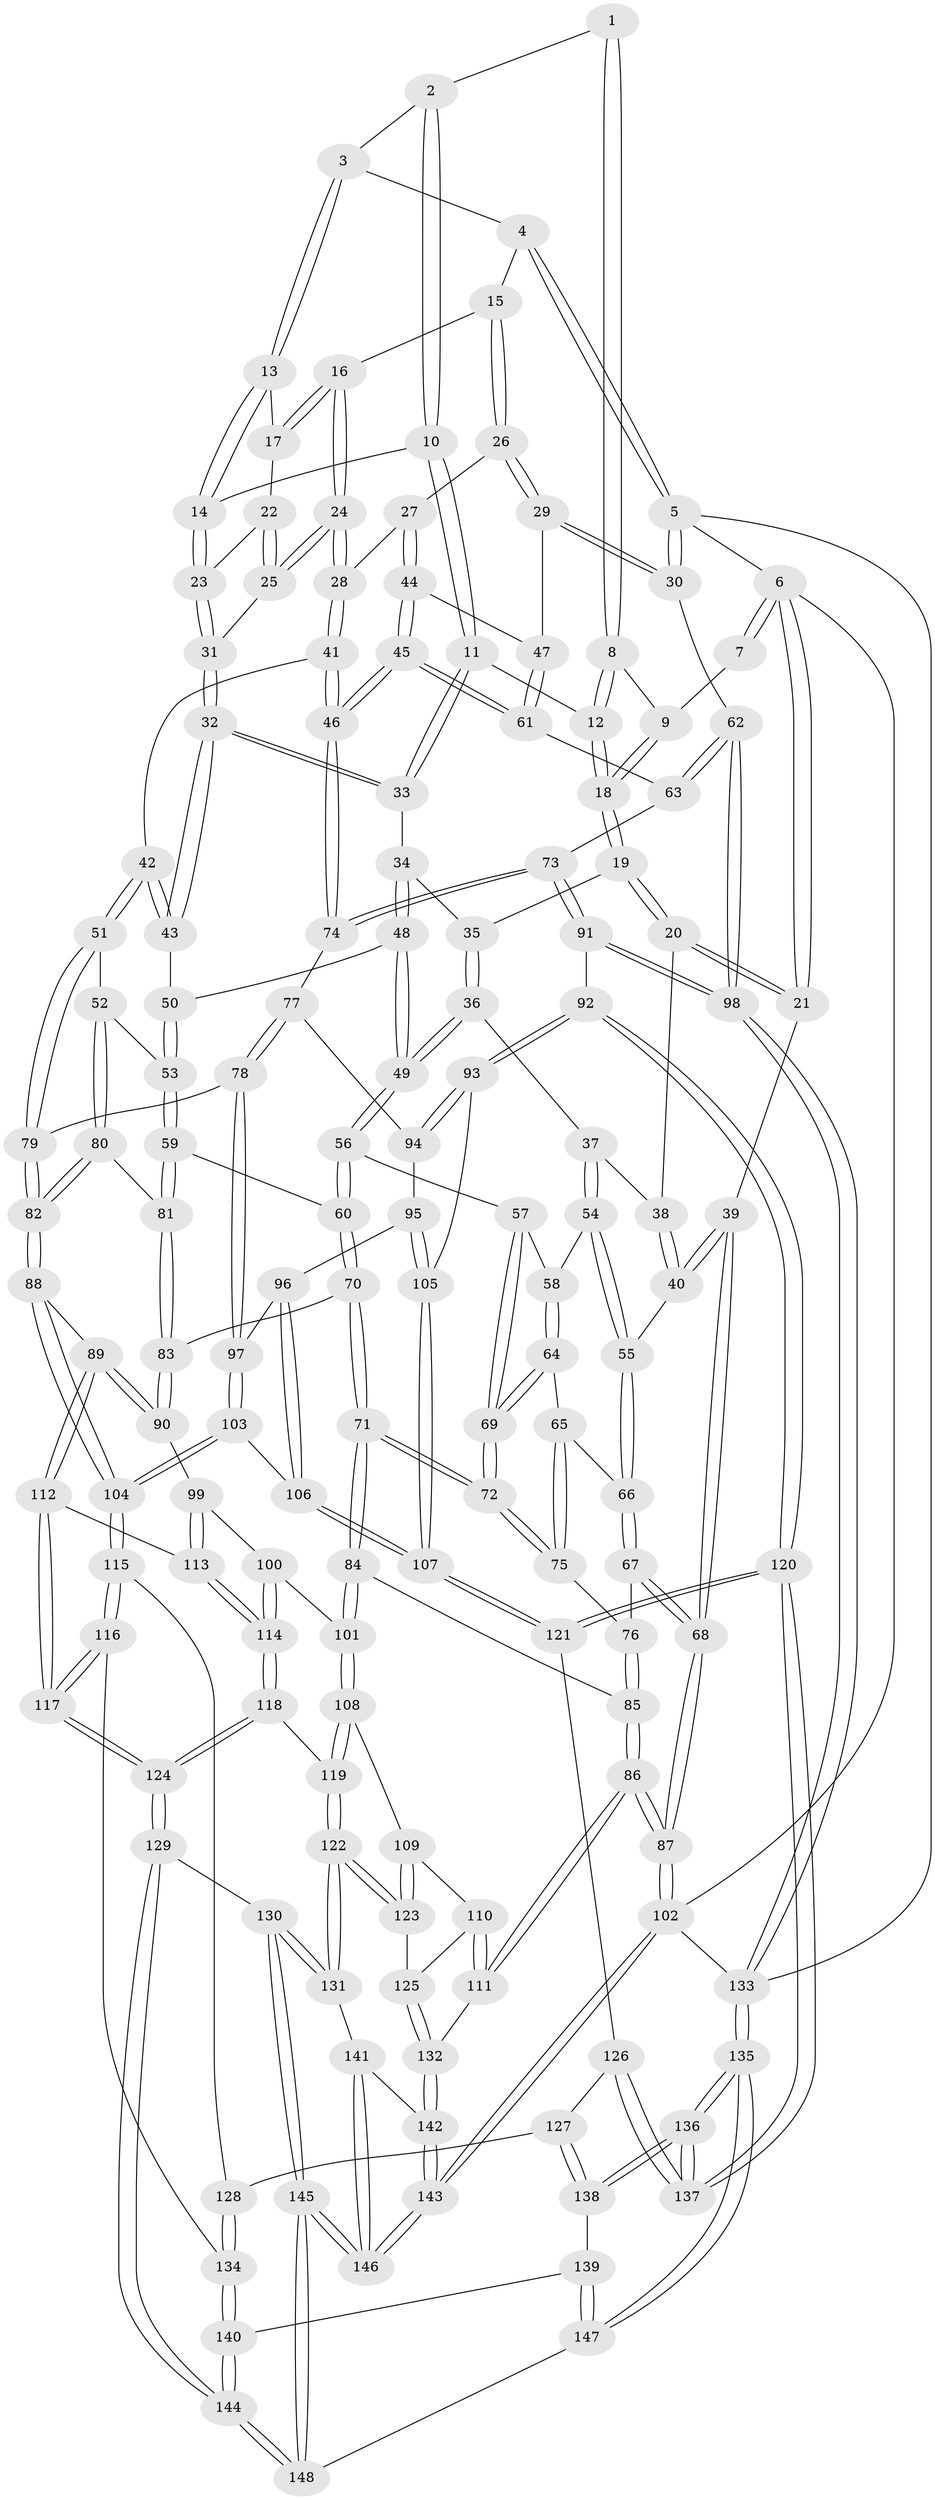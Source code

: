 // coarse degree distribution, {2: 0.009708737864077669, 4: 0.2524271844660194, 6: 0.17475728155339806, 3: 0.05825242718446602, 5: 0.4854368932038835, 9: 0.009708737864077669, 7: 0.009708737864077669}
// Generated by graph-tools (version 1.1) at 2025/05/03/04/25 22:05:19]
// undirected, 148 vertices, 367 edges
graph export_dot {
graph [start="1"]
  node [color=gray90,style=filled];
  1 [pos="+0.43795884254643874+0"];
  2 [pos="+0.47752224428680135+0"];
  3 [pos="+0.5346253319196197+0"];
  4 [pos="+0.7889588551275516+0"];
  5 [pos="+1+0"];
  6 [pos="+0+0"];
  7 [pos="+0.04980661099618691+0"];
  8 [pos="+0.32430959034511836+0.03651585303617068"];
  9 [pos="+0.15585983918095397+0.05948434840109364"];
  10 [pos="+0.4248126026199956+0.14051890605944917"];
  11 [pos="+0.38719449515663834+0.16469548667686798"];
  12 [pos="+0.34654157887668646+0.13053427642416043"];
  13 [pos="+0.5742942264100382+0.06469036163660209"];
  14 [pos="+0.5228538635937986+0.1450436739362705"];
  15 [pos="+0.7967625832843247+0.08398682535936423"];
  16 [pos="+0.7940257872123875+0.08572244703687863"];
  17 [pos="+0.6788621147690532+0.1279295294606779"];
  18 [pos="+0.15068906520534786+0.13453350952543255"];
  19 [pos="+0.13777151737681612+0.16327697288014392"];
  20 [pos="+0.11540924405456311+0.17524793204007852"];
  21 [pos="+0+0.19916272386607067"];
  22 [pos="+0.6758960761907268+0.1343112594403566"];
  23 [pos="+0.5582609248872901+0.21049629931978472"];
  24 [pos="+0.7132784400350267+0.2813705496961102"];
  25 [pos="+0.6723273422492994+0.25691026296234304"];
  26 [pos="+0.8920088428095297+0.17086529634065403"];
  27 [pos="+0.7863076502210983+0.29585695289887626"];
  28 [pos="+0.7176201892984753+0.2869772621980196"];
  29 [pos="+1+0.20971781122153196"];
  30 [pos="+1+0.1668494735036538"];
  31 [pos="+0.5630298043140544+0.26517925502156336"];
  32 [pos="+0.5432880927987486+0.29397489758748047"];
  33 [pos="+0.38354421724738175+0.1882476110169775"];
  34 [pos="+0.3303355491812462+0.28322809003274735"];
  35 [pos="+0.17127281250767507+0.19596574312954043"];
  36 [pos="+0.19537199883208622+0.3501528910840153"];
  37 [pos="+0.15500390990340446+0.3713403228617837"];
  38 [pos="+0.1004896031441595+0.2928157615655613"];
  39 [pos="+0+0.32943858800687154"];
  40 [pos="+0.019932760201082908+0.36519718467740253"];
  41 [pos="+0.6732455415892173+0.4045827695259254"];
  42 [pos="+0.5677780248076516+0.4083487675961375"];
  43 [pos="+0.5409738243197185+0.30303240591275565"];
  44 [pos="+0.8037196208418406+0.32678180174030635"];
  45 [pos="+0.775353937954393+0.4672243125479552"];
  46 [pos="+0.7648627953695902+0.47819752285937767"];
  47 [pos="+0.9168982047432186+0.35943906995673985"];
  48 [pos="+0.3349944743438762+0.3204436353824816"];
  49 [pos="+0.30156965944607217+0.3586449006761643"];
  50 [pos="+0.366168262455978+0.3339131523070322"];
  51 [pos="+0.5567082388083245+0.425351729510462"];
  52 [pos="+0.5318494455296161+0.43938220932446986"];
  53 [pos="+0.4294587799265103+0.41789794555047893"];
  54 [pos="+0.14361106025152312+0.39617570405494856"];
  55 [pos="+0.07680398042780096+0.41060600966032157"];
  56 [pos="+0.2913141126853892+0.41673241840557895"];
  57 [pos="+0.22537573728676333+0.4387321347084867"];
  58 [pos="+0.14739449855407002+0.40292200336190265"];
  59 [pos="+0.3830734178762328+0.4883415070308419"];
  60 [pos="+0.3060031688466423+0.4658110061314686"];
  61 [pos="+0.9104883035622485+0.41253560048924603"];
  62 [pos="+1+0.5999727876801023"];
  63 [pos="+0.9343055086688625+0.44132643391769155"];
  64 [pos="+0.15505829263299145+0.47097649468067504"];
  65 [pos="+0.09166996456149896+0.4849649585054751"];
  66 [pos="+0.0694920499908176+0.4526701625503992"];
  67 [pos="+0+0.505950039604424"];
  68 [pos="+0+0.5686322479151071"];
  69 [pos="+0.18381162866434922+0.506104561369772"];
  70 [pos="+0.2644584496450421+0.5532001729059685"];
  71 [pos="+0.22138862804391787+0.5764796212366802"];
  72 [pos="+0.18434285268571213+0.5084111526272874"];
  73 [pos="+0.8544255121353479+0.563100157530054"];
  74 [pos="+0.7652997855771502+0.5062092994364004"];
  75 [pos="+0.09079418191165478+0.5204638430353284"];
  76 [pos="+0.08983715711889237+0.5226148805696781"];
  77 [pos="+0.7404786055563878+0.5344349849339408"];
  78 [pos="+0.6721867199884917+0.5837983101472629"];
  79 [pos="+0.6340086037883127+0.5746969703416521"];
  80 [pos="+0.4763540975769102+0.5471457542076968"];
  81 [pos="+0.4150545508954163+0.5451857915089083"];
  82 [pos="+0.5240059139622886+0.6231215136850077"];
  83 [pos="+0.3709227757154933+0.5902527515326048"];
  84 [pos="+0.20485214022448586+0.6095083167829267"];
  85 [pos="+0.09392882004670917+0.586072801379172"];
  86 [pos="+0+0.7046234575814091"];
  87 [pos="+0+0.6930856538859398"];
  88 [pos="+0.5119591556107407+0.6739725160545765"];
  89 [pos="+0.4502594504546317+0.6877071637929453"];
  90 [pos="+0.37319621093657296+0.6291370376561878"];
  91 [pos="+0.972615110108064+0.6873353838845059"];
  92 [pos="+0.8946770330643266+0.7327655152059368"];
  93 [pos="+0.8081216862106835+0.6979593118128447"];
  94 [pos="+0.7722811443068381+0.6203060549359543"];
  95 [pos="+0.7219616092843978+0.6689294802789247"];
  96 [pos="+0.6896469902883061+0.6510875025429452"];
  97 [pos="+0.6727436953416573+0.5875942224470454"];
  98 [pos="+1+0.6713804536884386"];
  99 [pos="+0.3195641091181697+0.679109616263008"];
  100 [pos="+0.28609754856916575+0.6911393570968805"];
  101 [pos="+0.21249034419305254+0.6645807368623228"];
  102 [pos="+0+1"];
  103 [pos="+0.5696172371488185+0.7288602469561618"];
  104 [pos="+0.5543915976245453+0.7325761345753783"];
  105 [pos="+0.7621870602919191+0.6933061770757447"];
  106 [pos="+0.6537555955888951+0.7197545380910516"];
  107 [pos="+0.6933420204783172+0.7671261470280899"];
  108 [pos="+0.19820778767209704+0.685006686501275"];
  109 [pos="+0.19793040937009118+0.6852097860029062"];
  110 [pos="+0.13160134018596162+0.7213646875634293"];
  111 [pos="+0+0.7498293400548824"];
  112 [pos="+0.4179552816290134+0.7289864170478523"];
  113 [pos="+0.39356826692074726+0.7303345596119812"];
  114 [pos="+0.3198516204735844+0.7807641371950892"];
  115 [pos="+0.551144284063363+0.7724966332204741"];
  116 [pos="+0.5057791886471935+0.8491962347766177"];
  117 [pos="+0.4355448448494888+0.8631682970023139"];
  118 [pos="+0.31810146890990904+0.7994359343306606"];
  119 [pos="+0.24445724324696952+0.8034442075942938"];
  120 [pos="+0.8733619052574996+0.7659008275137291"];
  121 [pos="+0.6937537979821348+0.7686778998399676"];
  122 [pos="+0.194638968702328+0.8568193484306328"];
  123 [pos="+0.18429519188332882+0.8427317247478952"];
  124 [pos="+0.38221053616183703+0.9004815637696645"];
  125 [pos="+0.1641736167710806+0.8250032976557816"];
  126 [pos="+0.6862690106789692+0.8230015596529087"];
  127 [pos="+0.6786333622013219+0.8313305538890514"];
  128 [pos="+0.6556227760380237+0.8266878687112201"];
  129 [pos="+0.3675926022832265+0.9341032157133043"];
  130 [pos="+0.2238680071676608+0.9042908937431929"];
  131 [pos="+0.19437808019383768+0.8845690068451307"];
  132 [pos="+0.012981134681890395+0.8034011486216538"];
  133 [pos="+1+1"];
  134 [pos="+0.5507818498272132+0.8924463424454794"];
  135 [pos="+0.9561235520376072+1"];
  136 [pos="+0.8347750506405083+1"];
  137 [pos="+0.8425807783429308+0.8382012971987929"];
  138 [pos="+0.6789403049966968+0.929935068709095"];
  139 [pos="+0.6076319207018951+0.9311439343052601"];
  140 [pos="+0.5658394494590114+0.9147205872321493"];
  141 [pos="+0.18112560457322807+0.8911316488557254"];
  142 [pos="+0.0779909647148263+0.9057481059285045"];
  143 [pos="+0+1"];
  144 [pos="+0.3998497563100855+1"];
  145 [pos="+0.14882606328898326+1"];
  146 [pos="+0.04533319018994157+1"];
  147 [pos="+0.5462574819025225+1"];
  148 [pos="+0.3994501222472752+1"];
  1 -- 2;
  1 -- 8;
  1 -- 8;
  2 -- 3;
  2 -- 10;
  2 -- 10;
  3 -- 4;
  3 -- 13;
  3 -- 13;
  4 -- 5;
  4 -- 5;
  4 -- 15;
  5 -- 6;
  5 -- 30;
  5 -- 30;
  5 -- 133;
  6 -- 7;
  6 -- 7;
  6 -- 21;
  6 -- 21;
  6 -- 102;
  7 -- 9;
  8 -- 9;
  8 -- 12;
  8 -- 12;
  9 -- 18;
  9 -- 18;
  10 -- 11;
  10 -- 11;
  10 -- 14;
  11 -- 12;
  11 -- 33;
  11 -- 33;
  12 -- 18;
  12 -- 18;
  13 -- 14;
  13 -- 14;
  13 -- 17;
  14 -- 23;
  14 -- 23;
  15 -- 16;
  15 -- 26;
  15 -- 26;
  16 -- 17;
  16 -- 17;
  16 -- 24;
  16 -- 24;
  17 -- 22;
  18 -- 19;
  18 -- 19;
  19 -- 20;
  19 -- 20;
  19 -- 35;
  20 -- 21;
  20 -- 21;
  20 -- 38;
  21 -- 39;
  22 -- 23;
  22 -- 25;
  22 -- 25;
  23 -- 31;
  23 -- 31;
  24 -- 25;
  24 -- 25;
  24 -- 28;
  24 -- 28;
  25 -- 31;
  26 -- 27;
  26 -- 29;
  26 -- 29;
  27 -- 28;
  27 -- 44;
  27 -- 44;
  28 -- 41;
  28 -- 41;
  29 -- 30;
  29 -- 30;
  29 -- 47;
  30 -- 62;
  31 -- 32;
  31 -- 32;
  32 -- 33;
  32 -- 33;
  32 -- 43;
  32 -- 43;
  33 -- 34;
  34 -- 35;
  34 -- 48;
  34 -- 48;
  35 -- 36;
  35 -- 36;
  36 -- 37;
  36 -- 49;
  36 -- 49;
  37 -- 38;
  37 -- 54;
  37 -- 54;
  38 -- 40;
  38 -- 40;
  39 -- 40;
  39 -- 40;
  39 -- 68;
  39 -- 68;
  40 -- 55;
  41 -- 42;
  41 -- 46;
  41 -- 46;
  42 -- 43;
  42 -- 43;
  42 -- 51;
  42 -- 51;
  43 -- 50;
  44 -- 45;
  44 -- 45;
  44 -- 47;
  45 -- 46;
  45 -- 46;
  45 -- 61;
  45 -- 61;
  46 -- 74;
  46 -- 74;
  47 -- 61;
  47 -- 61;
  48 -- 49;
  48 -- 49;
  48 -- 50;
  49 -- 56;
  49 -- 56;
  50 -- 53;
  50 -- 53;
  51 -- 52;
  51 -- 79;
  51 -- 79;
  52 -- 53;
  52 -- 80;
  52 -- 80;
  53 -- 59;
  53 -- 59;
  54 -- 55;
  54 -- 55;
  54 -- 58;
  55 -- 66;
  55 -- 66;
  56 -- 57;
  56 -- 60;
  56 -- 60;
  57 -- 58;
  57 -- 69;
  57 -- 69;
  58 -- 64;
  58 -- 64;
  59 -- 60;
  59 -- 81;
  59 -- 81;
  60 -- 70;
  60 -- 70;
  61 -- 63;
  62 -- 63;
  62 -- 63;
  62 -- 98;
  62 -- 98;
  63 -- 73;
  64 -- 65;
  64 -- 69;
  64 -- 69;
  65 -- 66;
  65 -- 75;
  65 -- 75;
  66 -- 67;
  66 -- 67;
  67 -- 68;
  67 -- 68;
  67 -- 76;
  68 -- 87;
  68 -- 87;
  69 -- 72;
  69 -- 72;
  70 -- 71;
  70 -- 71;
  70 -- 83;
  71 -- 72;
  71 -- 72;
  71 -- 84;
  71 -- 84;
  72 -- 75;
  72 -- 75;
  73 -- 74;
  73 -- 74;
  73 -- 91;
  73 -- 91;
  74 -- 77;
  75 -- 76;
  76 -- 85;
  76 -- 85;
  77 -- 78;
  77 -- 78;
  77 -- 94;
  78 -- 79;
  78 -- 97;
  78 -- 97;
  79 -- 82;
  79 -- 82;
  80 -- 81;
  80 -- 82;
  80 -- 82;
  81 -- 83;
  81 -- 83;
  82 -- 88;
  82 -- 88;
  83 -- 90;
  83 -- 90;
  84 -- 85;
  84 -- 101;
  84 -- 101;
  85 -- 86;
  85 -- 86;
  86 -- 87;
  86 -- 87;
  86 -- 111;
  86 -- 111;
  87 -- 102;
  87 -- 102;
  88 -- 89;
  88 -- 104;
  88 -- 104;
  89 -- 90;
  89 -- 90;
  89 -- 112;
  89 -- 112;
  90 -- 99;
  91 -- 92;
  91 -- 98;
  91 -- 98;
  92 -- 93;
  92 -- 93;
  92 -- 120;
  92 -- 120;
  93 -- 94;
  93 -- 94;
  93 -- 105;
  94 -- 95;
  95 -- 96;
  95 -- 105;
  95 -- 105;
  96 -- 97;
  96 -- 106;
  96 -- 106;
  97 -- 103;
  97 -- 103;
  98 -- 133;
  98 -- 133;
  99 -- 100;
  99 -- 113;
  99 -- 113;
  100 -- 101;
  100 -- 114;
  100 -- 114;
  101 -- 108;
  101 -- 108;
  102 -- 143;
  102 -- 143;
  102 -- 133;
  103 -- 104;
  103 -- 104;
  103 -- 106;
  104 -- 115;
  104 -- 115;
  105 -- 107;
  105 -- 107;
  106 -- 107;
  106 -- 107;
  107 -- 121;
  107 -- 121;
  108 -- 109;
  108 -- 119;
  108 -- 119;
  109 -- 110;
  109 -- 123;
  109 -- 123;
  110 -- 111;
  110 -- 111;
  110 -- 125;
  111 -- 132;
  112 -- 113;
  112 -- 117;
  112 -- 117;
  113 -- 114;
  113 -- 114;
  114 -- 118;
  114 -- 118;
  115 -- 116;
  115 -- 116;
  115 -- 128;
  116 -- 117;
  116 -- 117;
  116 -- 134;
  117 -- 124;
  117 -- 124;
  118 -- 119;
  118 -- 124;
  118 -- 124;
  119 -- 122;
  119 -- 122;
  120 -- 121;
  120 -- 121;
  120 -- 137;
  120 -- 137;
  121 -- 126;
  122 -- 123;
  122 -- 123;
  122 -- 131;
  122 -- 131;
  123 -- 125;
  124 -- 129;
  124 -- 129;
  125 -- 132;
  125 -- 132;
  126 -- 127;
  126 -- 137;
  126 -- 137;
  127 -- 128;
  127 -- 138;
  127 -- 138;
  128 -- 134;
  128 -- 134;
  129 -- 130;
  129 -- 144;
  129 -- 144;
  130 -- 131;
  130 -- 131;
  130 -- 145;
  130 -- 145;
  131 -- 141;
  132 -- 142;
  132 -- 142;
  133 -- 135;
  133 -- 135;
  134 -- 140;
  134 -- 140;
  135 -- 136;
  135 -- 136;
  135 -- 147;
  135 -- 147;
  136 -- 137;
  136 -- 137;
  136 -- 138;
  136 -- 138;
  138 -- 139;
  139 -- 140;
  139 -- 147;
  139 -- 147;
  140 -- 144;
  140 -- 144;
  141 -- 142;
  141 -- 146;
  141 -- 146;
  142 -- 143;
  142 -- 143;
  143 -- 146;
  143 -- 146;
  144 -- 148;
  144 -- 148;
  145 -- 146;
  145 -- 146;
  145 -- 148;
  145 -- 148;
  147 -- 148;
}
